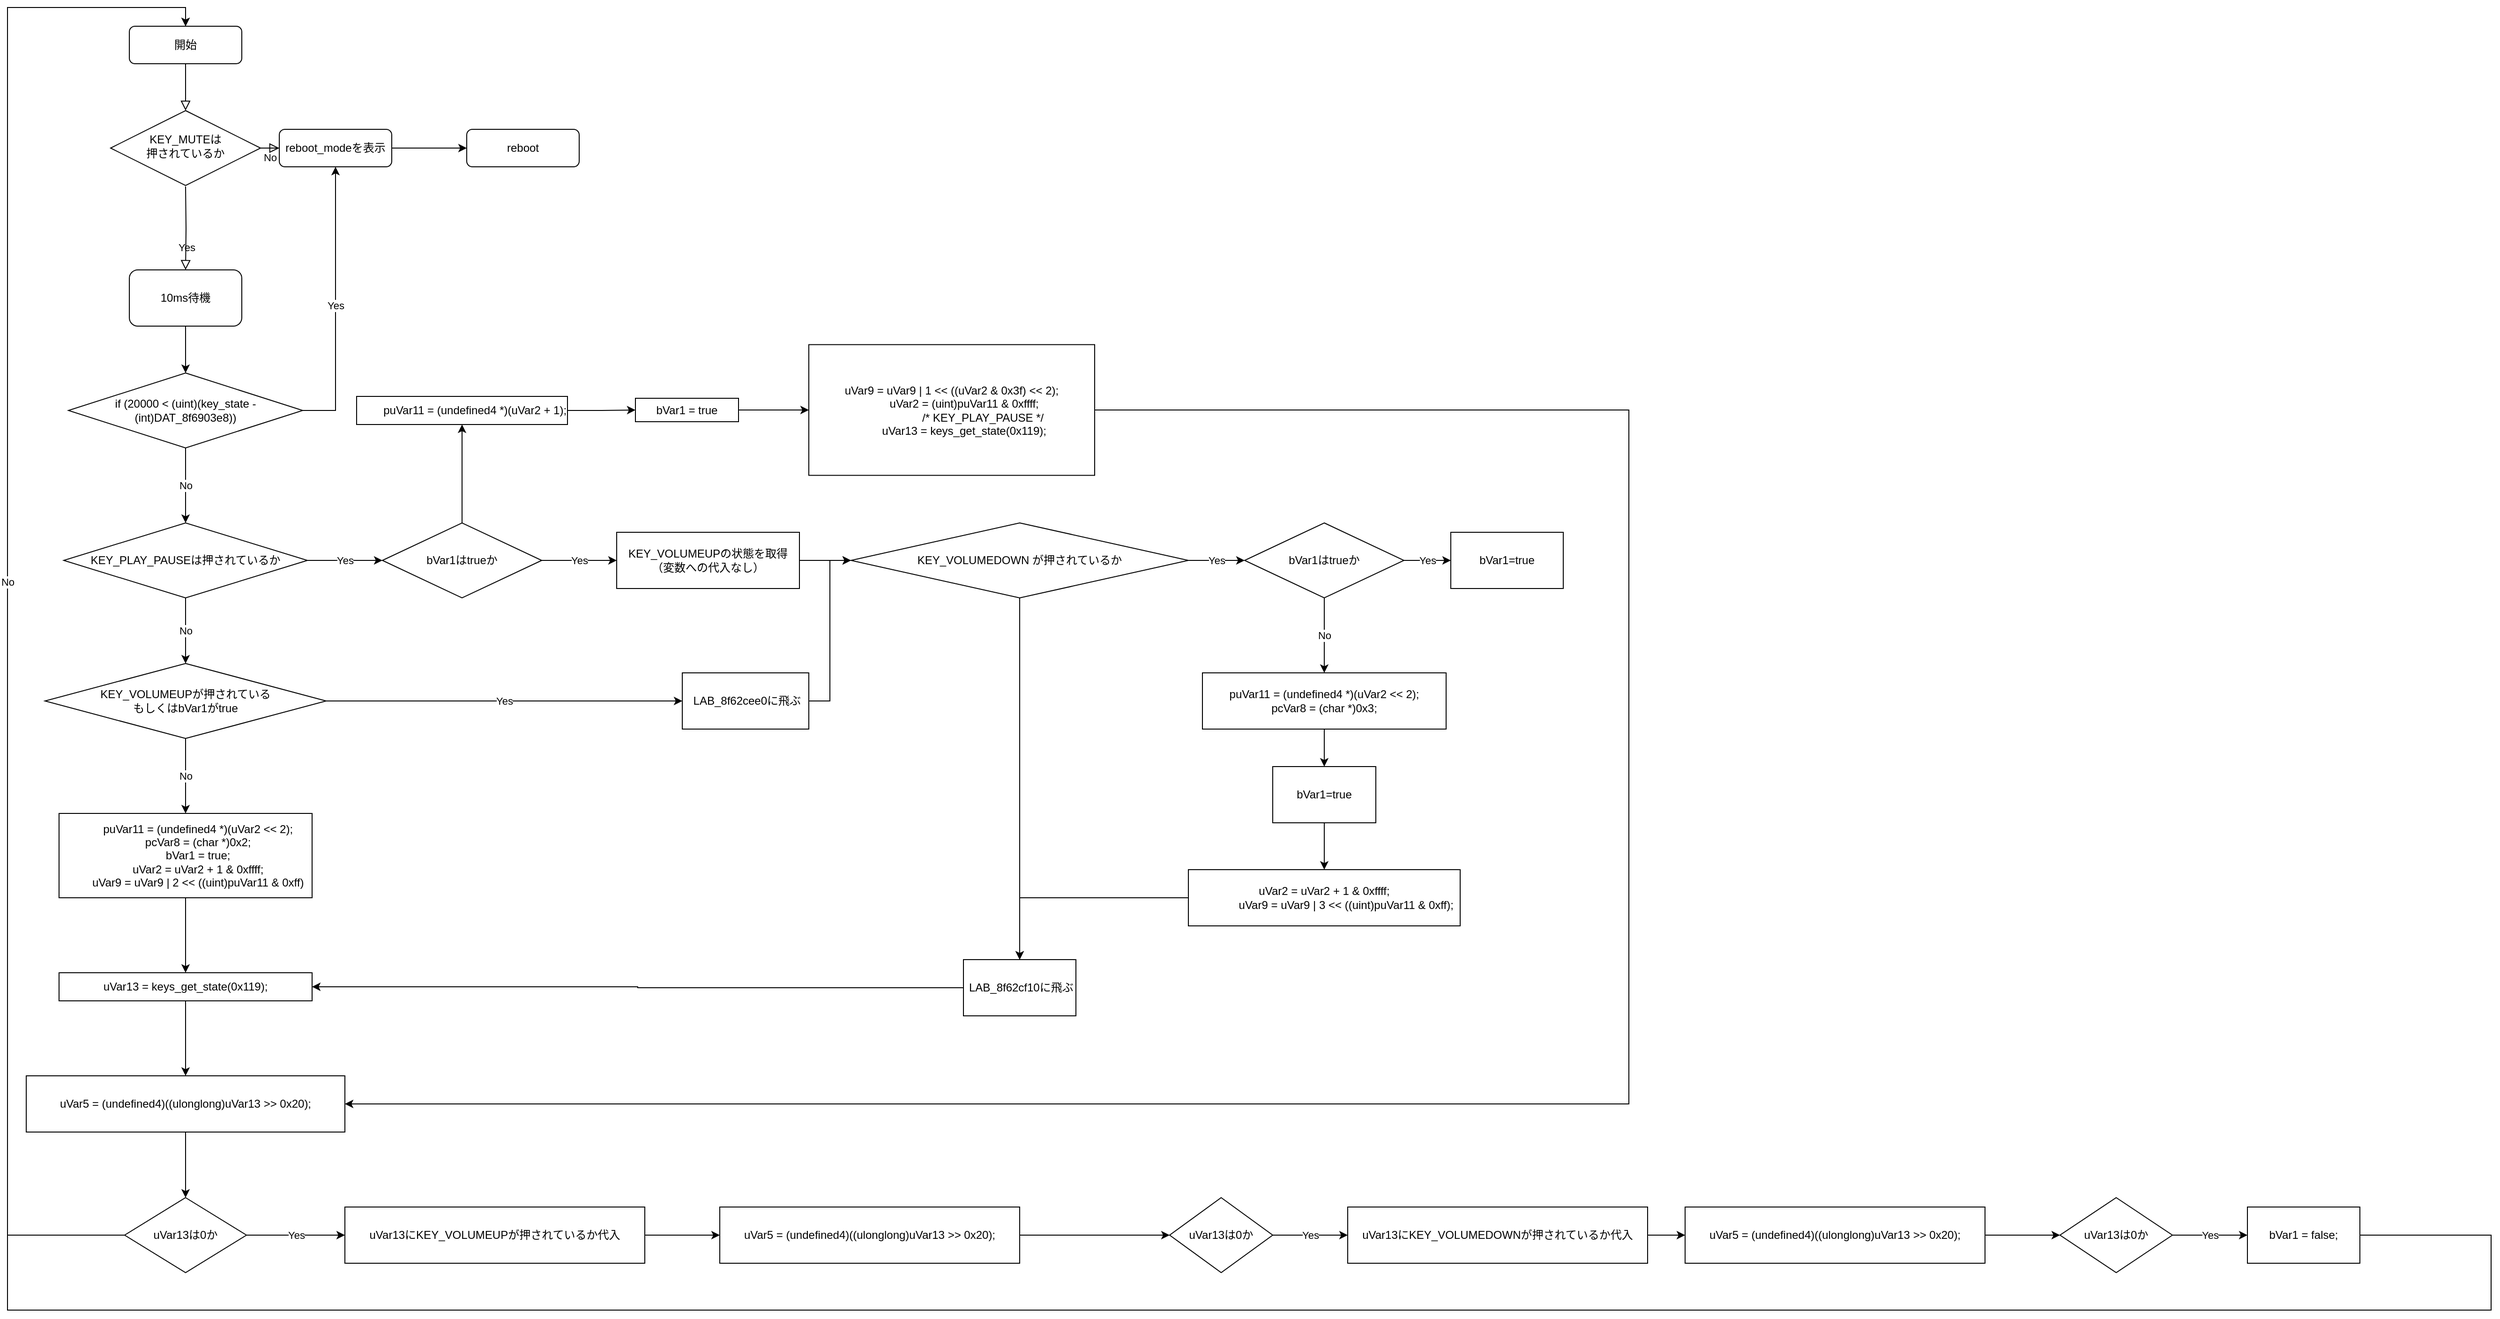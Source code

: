 <mxfile version="22.0.4" type="github">
  <diagram id="C5RBs43oDa-KdzZeNtuy" name="Page-1">
    <mxGraphModel dx="756" dy="465" grid="1" gridSize="10" guides="1" tooltips="1" connect="1" arrows="1" fold="1" page="1" pageScale="1" pageWidth="827" pageHeight="1169" math="0" shadow="0">
      <root>
        <mxCell id="WIyWlLk6GJQsqaUBKTNV-0" />
        <mxCell id="WIyWlLk6GJQsqaUBKTNV-1" parent="WIyWlLk6GJQsqaUBKTNV-0" />
        <mxCell id="WIyWlLk6GJQsqaUBKTNV-2" value="" style="rounded=0;html=1;jettySize=auto;orthogonalLoop=1;fontSize=11;endArrow=block;endFill=0;endSize=8;strokeWidth=1;shadow=0;labelBackgroundColor=none;edgeStyle=orthogonalEdgeStyle;" parent="WIyWlLk6GJQsqaUBKTNV-1" source="WIyWlLk6GJQsqaUBKTNV-3" target="WIyWlLk6GJQsqaUBKTNV-6" edge="1">
          <mxGeometry relative="1" as="geometry" />
        </mxCell>
        <mxCell id="WIyWlLk6GJQsqaUBKTNV-3" value="開始" style="rounded=1;whiteSpace=wrap;html=1;fontSize=12;glass=0;strokeWidth=1;shadow=0;" parent="WIyWlLk6GJQsqaUBKTNV-1" vertex="1">
          <mxGeometry x="160" y="80" width="120" height="40" as="geometry" />
        </mxCell>
        <mxCell id="WIyWlLk6GJQsqaUBKTNV-4" value="Yes" style="rounded=0;html=1;jettySize=auto;orthogonalLoop=1;fontSize=11;endArrow=block;endFill=0;endSize=8;strokeWidth=1;shadow=0;labelBackgroundColor=none;edgeStyle=orthogonalEdgeStyle;entryX=0.5;entryY=0;entryDx=0;entryDy=0;" parent="WIyWlLk6GJQsqaUBKTNV-1" edge="1" target="mHrnO-NyLw_LbCR-K3jb-0">
          <mxGeometry y="20" relative="1" as="geometry">
            <mxPoint as="offset" />
            <mxPoint x="220" y="251" as="sourcePoint" />
            <mxPoint x="220" y="360" as="targetPoint" />
          </mxGeometry>
        </mxCell>
        <mxCell id="WIyWlLk6GJQsqaUBKTNV-5" value="No" style="edgeStyle=orthogonalEdgeStyle;rounded=0;html=1;jettySize=auto;orthogonalLoop=1;fontSize=11;endArrow=block;endFill=0;endSize=8;strokeWidth=1;shadow=0;labelBackgroundColor=none;" parent="WIyWlLk6GJQsqaUBKTNV-1" source="WIyWlLk6GJQsqaUBKTNV-6" target="WIyWlLk6GJQsqaUBKTNV-7" edge="1">
          <mxGeometry y="10" relative="1" as="geometry">
            <mxPoint as="offset" />
          </mxGeometry>
        </mxCell>
        <mxCell id="XzkZrGU55AZtiZEeNPH7-4" style="edgeStyle=orthogonalEdgeStyle;rounded=0;orthogonalLoop=1;jettySize=auto;html=1;exitX=1;exitY=0.5;exitDx=0;exitDy=0;" parent="WIyWlLk6GJQsqaUBKTNV-1" source="WIyWlLk6GJQsqaUBKTNV-6" edge="1">
          <mxGeometry relative="1" as="geometry">
            <mxPoint x="280" y="220" as="targetPoint" />
          </mxGeometry>
        </mxCell>
        <mxCell id="WIyWlLk6GJQsqaUBKTNV-6" value="KEY_MUTEは&lt;br&gt;押されているか" style="rhombus;whiteSpace=wrap;html=1;shadow=0;fontFamily=Helvetica;fontSize=12;align=center;strokeWidth=1;spacing=6;spacingTop=-4;" parent="WIyWlLk6GJQsqaUBKTNV-1" vertex="1">
          <mxGeometry x="140" y="170" width="160" height="80" as="geometry" />
        </mxCell>
        <mxCell id="XzkZrGU55AZtiZEeNPH7-3" value="" style="edgeStyle=orthogonalEdgeStyle;rounded=0;orthogonalLoop=1;jettySize=auto;html=1;" parent="WIyWlLk6GJQsqaUBKTNV-1" source="WIyWlLk6GJQsqaUBKTNV-7" target="XzkZrGU55AZtiZEeNPH7-2" edge="1">
          <mxGeometry relative="1" as="geometry" />
        </mxCell>
        <mxCell id="WIyWlLk6GJQsqaUBKTNV-7" value="reboot_modeを表示" style="rounded=1;whiteSpace=wrap;html=1;fontSize=12;glass=0;strokeWidth=1;shadow=0;" parent="WIyWlLk6GJQsqaUBKTNV-1" vertex="1">
          <mxGeometry x="320" y="190" width="120" height="40" as="geometry" />
        </mxCell>
        <mxCell id="XzkZrGU55AZtiZEeNPH7-2" value="reboot" style="rounded=1;whiteSpace=wrap;html=1;fontSize=12;glass=0;strokeWidth=1;shadow=0;" parent="WIyWlLk6GJQsqaUBKTNV-1" vertex="1">
          <mxGeometry x="520" y="190" width="120" height="40" as="geometry" />
        </mxCell>
        <mxCell id="mHrnO-NyLw_LbCR-K3jb-9" value="" style="edgeStyle=orthogonalEdgeStyle;rounded=0;orthogonalLoop=1;jettySize=auto;html=1;" edge="1" parent="WIyWlLk6GJQsqaUBKTNV-1" source="mHrnO-NyLw_LbCR-K3jb-0" target="mHrnO-NyLw_LbCR-K3jb-8">
          <mxGeometry relative="1" as="geometry" />
        </mxCell>
        <mxCell id="mHrnO-NyLw_LbCR-K3jb-0" value="10ms待機" style="rounded=1;whiteSpace=wrap;html=1;" vertex="1" parent="WIyWlLk6GJQsqaUBKTNV-1">
          <mxGeometry x="160" y="340" width="120" height="60" as="geometry" />
        </mxCell>
        <mxCell id="mHrnO-NyLw_LbCR-K3jb-13" value="No" style="edgeStyle=orthogonalEdgeStyle;rounded=0;orthogonalLoop=1;jettySize=auto;html=1;entryX=0;entryY=0.5;entryDx=0;entryDy=0;" edge="1" parent="WIyWlLk6GJQsqaUBKTNV-1" source="mHrnO-NyLw_LbCR-K3jb-8" target="mHrnO-NyLw_LbCR-K3jb-15">
          <mxGeometry relative="1" as="geometry">
            <mxPoint x="220" y="600" as="targetPoint" />
          </mxGeometry>
        </mxCell>
        <mxCell id="mHrnO-NyLw_LbCR-K3jb-14" value="Yes" style="edgeStyle=orthogonalEdgeStyle;rounded=0;orthogonalLoop=1;jettySize=auto;html=1;exitX=1;exitY=0.5;exitDx=0;exitDy=0;entryX=0.5;entryY=1;entryDx=0;entryDy=0;" edge="1" parent="WIyWlLk6GJQsqaUBKTNV-1" source="mHrnO-NyLw_LbCR-K3jb-8" target="WIyWlLk6GJQsqaUBKTNV-7">
          <mxGeometry relative="1" as="geometry" />
        </mxCell>
        <mxCell id="mHrnO-NyLw_LbCR-K3jb-8" value="if (20000 &amp;lt; (uint)(key_state - (int)DAT_8f6903e8))" style="rhombus;whiteSpace=wrap;html=1;" vertex="1" parent="WIyWlLk6GJQsqaUBKTNV-1">
          <mxGeometry x="95" y="450" width="250" height="80" as="geometry" />
        </mxCell>
        <mxCell id="mHrnO-NyLw_LbCR-K3jb-17" value="No" style="edgeStyle=orthogonalEdgeStyle;rounded=0;orthogonalLoop=1;jettySize=auto;html=1;" edge="1" parent="WIyWlLk6GJQsqaUBKTNV-1" source="mHrnO-NyLw_LbCR-K3jb-15" target="mHrnO-NyLw_LbCR-K3jb-16">
          <mxGeometry relative="1" as="geometry" />
        </mxCell>
        <mxCell id="mHrnO-NyLw_LbCR-K3jb-25" value="Yes" style="edgeStyle=orthogonalEdgeStyle;rounded=0;orthogonalLoop=1;jettySize=auto;html=1;" edge="1" parent="WIyWlLk6GJQsqaUBKTNV-1" source="mHrnO-NyLw_LbCR-K3jb-15" target="mHrnO-NyLw_LbCR-K3jb-24">
          <mxGeometry relative="1" as="geometry" />
        </mxCell>
        <mxCell id="mHrnO-NyLw_LbCR-K3jb-15" value="KEY_PLAY_PAUSEは押されているか" style="rhombus;whiteSpace=wrap;html=1;direction=south;" vertex="1" parent="WIyWlLk6GJQsqaUBKTNV-1">
          <mxGeometry x="90" y="610" width="260" height="80" as="geometry" />
        </mxCell>
        <mxCell id="mHrnO-NyLw_LbCR-K3jb-19" value="No" style="edgeStyle=orthogonalEdgeStyle;rounded=0;orthogonalLoop=1;jettySize=auto;html=1;" edge="1" parent="WIyWlLk6GJQsqaUBKTNV-1" source="mHrnO-NyLw_LbCR-K3jb-16" target="mHrnO-NyLw_LbCR-K3jb-18">
          <mxGeometry relative="1" as="geometry" />
        </mxCell>
        <mxCell id="mHrnO-NyLw_LbCR-K3jb-21" value="Yes" style="edgeStyle=orthogonalEdgeStyle;rounded=0;orthogonalLoop=1;jettySize=auto;html=1;" edge="1" parent="WIyWlLk6GJQsqaUBKTNV-1" source="mHrnO-NyLw_LbCR-K3jb-16" target="mHrnO-NyLw_LbCR-K3jb-20">
          <mxGeometry relative="1" as="geometry" />
        </mxCell>
        <mxCell id="mHrnO-NyLw_LbCR-K3jb-16" value="KEY_VOLUMEUPが押されている&lt;br&gt;もしくはbVar1がtrue" style="rhombus;whiteSpace=wrap;html=1;" vertex="1" parent="WIyWlLk6GJQsqaUBKTNV-1">
          <mxGeometry x="70" y="760" width="300" height="80" as="geometry" />
        </mxCell>
        <mxCell id="mHrnO-NyLw_LbCR-K3jb-23" value="" style="edgeStyle=orthogonalEdgeStyle;rounded=0;orthogonalLoop=1;jettySize=auto;html=1;" edge="1" parent="WIyWlLk6GJQsqaUBKTNV-1" source="mHrnO-NyLw_LbCR-K3jb-18" target="mHrnO-NyLw_LbCR-K3jb-22">
          <mxGeometry relative="1" as="geometry" />
        </mxCell>
        <mxCell id="mHrnO-NyLw_LbCR-K3jb-18" value="&lt;div&gt;&amp;nbsp; &amp;nbsp; &amp;nbsp; &amp;nbsp; puVar11 = (undefined4 *)(uVar2 &amp;lt;&amp;lt; 2);&lt;/div&gt;&lt;div&gt;&amp;nbsp; &amp;nbsp; &amp;nbsp; &amp;nbsp; pcVar8 = (char *)0x2;&lt;/div&gt;&lt;div&gt;&amp;nbsp; &amp;nbsp; &amp;nbsp; &amp;nbsp; bVar1 = true;&lt;/div&gt;&lt;div&gt;&amp;nbsp; &amp;nbsp; &amp;nbsp; &amp;nbsp; uVar2 = uVar2 + 1 &amp;amp; 0xffff;&lt;/div&gt;&lt;div&gt;&amp;nbsp; &amp;nbsp; &amp;nbsp; &amp;nbsp; uVar9 = uVar9 | 2 &amp;lt;&amp;lt; ((uint)puVar11 &amp;amp; 0xff)&lt;/div&gt;" style="whiteSpace=wrap;html=1;" vertex="1" parent="WIyWlLk6GJQsqaUBKTNV-1">
          <mxGeometry x="85" y="920" width="270" height="90" as="geometry" />
        </mxCell>
        <mxCell id="mHrnO-NyLw_LbCR-K3jb-45" style="edgeStyle=orthogonalEdgeStyle;rounded=0;orthogonalLoop=1;jettySize=auto;html=1;entryX=0;entryY=0.5;entryDx=0;entryDy=0;" edge="1" parent="WIyWlLk6GJQsqaUBKTNV-1" source="mHrnO-NyLw_LbCR-K3jb-20" target="mHrnO-NyLw_LbCR-K3jb-28">
          <mxGeometry relative="1" as="geometry" />
        </mxCell>
        <mxCell id="mHrnO-NyLw_LbCR-K3jb-20" value="&amp;nbsp;LAB_8f62cee0に飛ぶ" style="whiteSpace=wrap;html=1;" vertex="1" parent="WIyWlLk6GJQsqaUBKTNV-1">
          <mxGeometry x="750" y="770" width="135" height="60" as="geometry" />
        </mxCell>
        <mxCell id="mHrnO-NyLw_LbCR-K3jb-62" value="" style="edgeStyle=orthogonalEdgeStyle;rounded=0;orthogonalLoop=1;jettySize=auto;html=1;" edge="1" parent="WIyWlLk6GJQsqaUBKTNV-1" source="mHrnO-NyLw_LbCR-K3jb-22" target="mHrnO-NyLw_LbCR-K3jb-61">
          <mxGeometry relative="1" as="geometry" />
        </mxCell>
        <mxCell id="mHrnO-NyLw_LbCR-K3jb-22" value="uVar13 = keys_get_state(0x119);" style="whiteSpace=wrap;html=1;" vertex="1" parent="WIyWlLk6GJQsqaUBKTNV-1">
          <mxGeometry x="85" y="1090" width="270" height="30" as="geometry" />
        </mxCell>
        <mxCell id="mHrnO-NyLw_LbCR-K3jb-27" value="Yes" style="edgeStyle=orthogonalEdgeStyle;rounded=0;orthogonalLoop=1;jettySize=auto;html=1;" edge="1" parent="WIyWlLk6GJQsqaUBKTNV-1" source="mHrnO-NyLw_LbCR-K3jb-24" target="mHrnO-NyLw_LbCR-K3jb-26">
          <mxGeometry relative="1" as="geometry" />
        </mxCell>
        <mxCell id="mHrnO-NyLw_LbCR-K3jb-55" value="" style="edgeStyle=orthogonalEdgeStyle;rounded=0;orthogonalLoop=1;jettySize=auto;html=1;" edge="1" parent="WIyWlLk6GJQsqaUBKTNV-1" source="mHrnO-NyLw_LbCR-K3jb-24" target="mHrnO-NyLw_LbCR-K3jb-54">
          <mxGeometry relative="1" as="geometry" />
        </mxCell>
        <mxCell id="mHrnO-NyLw_LbCR-K3jb-24" value="bVar1はtrueか" style="rhombus;whiteSpace=wrap;html=1;direction=south;" vertex="1" parent="WIyWlLk6GJQsqaUBKTNV-1">
          <mxGeometry x="430" y="610" width="170" height="80" as="geometry" />
        </mxCell>
        <mxCell id="mHrnO-NyLw_LbCR-K3jb-29" value="" style="edgeStyle=orthogonalEdgeStyle;rounded=0;orthogonalLoop=1;jettySize=auto;html=1;" edge="1" parent="WIyWlLk6GJQsqaUBKTNV-1" source="mHrnO-NyLw_LbCR-K3jb-26" target="mHrnO-NyLw_LbCR-K3jb-28">
          <mxGeometry relative="1" as="geometry" />
        </mxCell>
        <mxCell id="mHrnO-NyLw_LbCR-K3jb-26" value="KEY_VOLUMEUPの状態を取得&lt;br&gt;（変数への代入なし）" style="whiteSpace=wrap;html=1;" vertex="1" parent="WIyWlLk6GJQsqaUBKTNV-1">
          <mxGeometry x="680" y="620" width="195" height="60" as="geometry" />
        </mxCell>
        <mxCell id="mHrnO-NyLw_LbCR-K3jb-31" value="Yes&lt;br&gt;" style="edgeStyle=orthogonalEdgeStyle;rounded=0;orthogonalLoop=1;jettySize=auto;html=1;" edge="1" parent="WIyWlLk6GJQsqaUBKTNV-1" source="mHrnO-NyLw_LbCR-K3jb-28" target="mHrnO-NyLw_LbCR-K3jb-30">
          <mxGeometry relative="1" as="geometry" />
        </mxCell>
        <mxCell id="mHrnO-NyLw_LbCR-K3jb-51" style="edgeStyle=orthogonalEdgeStyle;rounded=0;orthogonalLoop=1;jettySize=auto;html=1;entryX=0.5;entryY=0;entryDx=0;entryDy=0;" edge="1" parent="WIyWlLk6GJQsqaUBKTNV-1" source="mHrnO-NyLw_LbCR-K3jb-28" target="mHrnO-NyLw_LbCR-K3jb-40">
          <mxGeometry relative="1" as="geometry" />
        </mxCell>
        <mxCell id="mHrnO-NyLw_LbCR-K3jb-28" value="KEY_VOLUMEDOWN が押されているか" style="rhombus;whiteSpace=wrap;html=1;" vertex="1" parent="WIyWlLk6GJQsqaUBKTNV-1">
          <mxGeometry x="930" y="610" width="360" height="80" as="geometry" />
        </mxCell>
        <mxCell id="mHrnO-NyLw_LbCR-K3jb-33" value="Yes" style="edgeStyle=orthogonalEdgeStyle;rounded=0;orthogonalLoop=1;jettySize=auto;html=1;" edge="1" parent="WIyWlLk6GJQsqaUBKTNV-1" source="mHrnO-NyLw_LbCR-K3jb-30" target="mHrnO-NyLw_LbCR-K3jb-32">
          <mxGeometry relative="1" as="geometry" />
        </mxCell>
        <mxCell id="mHrnO-NyLw_LbCR-K3jb-35" value="No" style="edgeStyle=orthogonalEdgeStyle;rounded=0;orthogonalLoop=1;jettySize=auto;html=1;" edge="1" parent="WIyWlLk6GJQsqaUBKTNV-1" source="mHrnO-NyLw_LbCR-K3jb-30" target="mHrnO-NyLw_LbCR-K3jb-34">
          <mxGeometry relative="1" as="geometry" />
        </mxCell>
        <mxCell id="mHrnO-NyLw_LbCR-K3jb-30" value="bVar1はtrueか" style="rhombus;whiteSpace=wrap;html=1;" vertex="1" parent="WIyWlLk6GJQsqaUBKTNV-1">
          <mxGeometry x="1350" y="610" width="170" height="80" as="geometry" />
        </mxCell>
        <mxCell id="mHrnO-NyLw_LbCR-K3jb-32" value="bVar1=true" style="whiteSpace=wrap;html=1;" vertex="1" parent="WIyWlLk6GJQsqaUBKTNV-1">
          <mxGeometry x="1570" y="620" width="120" height="60" as="geometry" />
        </mxCell>
        <mxCell id="mHrnO-NyLw_LbCR-K3jb-37" value="" style="edgeStyle=orthogonalEdgeStyle;rounded=0;orthogonalLoop=1;jettySize=auto;html=1;" edge="1" parent="WIyWlLk6GJQsqaUBKTNV-1" source="mHrnO-NyLw_LbCR-K3jb-34" target="mHrnO-NyLw_LbCR-K3jb-36">
          <mxGeometry relative="1" as="geometry" />
        </mxCell>
        <mxCell id="mHrnO-NyLw_LbCR-K3jb-34" value="&lt;div&gt;puVar11 = (undefined4 *)(uVar2 &amp;lt;&amp;lt; 2);&lt;/div&gt;&lt;div&gt;pcVar8 = (char *)0x3;&lt;/div&gt;" style="whiteSpace=wrap;html=1;" vertex="1" parent="WIyWlLk6GJQsqaUBKTNV-1">
          <mxGeometry x="1305" y="770" width="260" height="60" as="geometry" />
        </mxCell>
        <mxCell id="mHrnO-NyLw_LbCR-K3jb-39" value="" style="edgeStyle=orthogonalEdgeStyle;rounded=0;orthogonalLoop=1;jettySize=auto;html=1;" edge="1" parent="WIyWlLk6GJQsqaUBKTNV-1" source="mHrnO-NyLw_LbCR-K3jb-36" target="mHrnO-NyLw_LbCR-K3jb-38">
          <mxGeometry relative="1" as="geometry" />
        </mxCell>
        <mxCell id="mHrnO-NyLw_LbCR-K3jb-36" value="&lt;div&gt;bVar1=true&lt;/div&gt;" style="whiteSpace=wrap;html=1;" vertex="1" parent="WIyWlLk6GJQsqaUBKTNV-1">
          <mxGeometry x="1380" y="870" width="110" height="60" as="geometry" />
        </mxCell>
        <mxCell id="mHrnO-NyLw_LbCR-K3jb-41" value="" style="edgeStyle=orthogonalEdgeStyle;rounded=0;orthogonalLoop=1;jettySize=auto;html=1;" edge="1" parent="WIyWlLk6GJQsqaUBKTNV-1" source="mHrnO-NyLw_LbCR-K3jb-38" target="mHrnO-NyLw_LbCR-K3jb-40">
          <mxGeometry relative="1" as="geometry" />
        </mxCell>
        <mxCell id="mHrnO-NyLw_LbCR-K3jb-38" value="uVar2 = uVar2 + 1 &amp; 0xffff;&#xa;              uVar9 = uVar9 | 3 &lt;&lt; ((uint)puVar11 &amp; 0xff);" style="whiteSpace=wrap;html=1;" vertex="1" parent="WIyWlLk6GJQsqaUBKTNV-1">
          <mxGeometry x="1290" y="980" width="290" height="60" as="geometry" />
        </mxCell>
        <mxCell id="mHrnO-NyLw_LbCR-K3jb-42" style="edgeStyle=orthogonalEdgeStyle;rounded=0;orthogonalLoop=1;jettySize=auto;html=1;exitX=0;exitY=0.5;exitDx=0;exitDy=0;entryX=1;entryY=0.5;entryDx=0;entryDy=0;" edge="1" parent="WIyWlLk6GJQsqaUBKTNV-1" source="mHrnO-NyLw_LbCR-K3jb-40" target="mHrnO-NyLw_LbCR-K3jb-22">
          <mxGeometry relative="1" as="geometry" />
        </mxCell>
        <mxCell id="mHrnO-NyLw_LbCR-K3jb-40" value="&amp;nbsp;LAB_8f62cf10に飛ぶ" style="whiteSpace=wrap;html=1;" vertex="1" parent="WIyWlLk6GJQsqaUBKTNV-1">
          <mxGeometry x="1050" y="1076" width="120" height="60" as="geometry" />
        </mxCell>
        <mxCell id="mHrnO-NyLw_LbCR-K3jb-57" value="" style="edgeStyle=orthogonalEdgeStyle;rounded=0;orthogonalLoop=1;jettySize=auto;html=1;" edge="1" parent="WIyWlLk6GJQsqaUBKTNV-1" source="mHrnO-NyLw_LbCR-K3jb-54" target="mHrnO-NyLw_LbCR-K3jb-56">
          <mxGeometry relative="1" as="geometry" />
        </mxCell>
        <mxCell id="mHrnO-NyLw_LbCR-K3jb-54" value="&lt;div&gt;&amp;nbsp; &amp;nbsp; &amp;nbsp; &amp;nbsp; puVar11 = (undefined4 *)(uVar2 + 1);&lt;/div&gt;" style="whiteSpace=wrap;html=1;" vertex="1" parent="WIyWlLk6GJQsqaUBKTNV-1">
          <mxGeometry x="402.5" y="475" width="225" height="30" as="geometry" />
        </mxCell>
        <mxCell id="mHrnO-NyLw_LbCR-K3jb-59" value="" style="edgeStyle=orthogonalEdgeStyle;rounded=0;orthogonalLoop=1;jettySize=auto;html=1;" edge="1" parent="WIyWlLk6GJQsqaUBKTNV-1" source="mHrnO-NyLw_LbCR-K3jb-56" target="mHrnO-NyLw_LbCR-K3jb-58">
          <mxGeometry relative="1" as="geometry" />
        </mxCell>
        <mxCell id="mHrnO-NyLw_LbCR-K3jb-56" value="&lt;span style=&quot;background-color: initial;&quot;&gt;bVar1 = true&lt;/span&gt;" style="whiteSpace=wrap;html=1;" vertex="1" parent="WIyWlLk6GJQsqaUBKTNV-1">
          <mxGeometry x="700" y="477" width="110" height="25" as="geometry" />
        </mxCell>
        <mxCell id="mHrnO-NyLw_LbCR-K3jb-63" style="edgeStyle=elbowEdgeStyle;rounded=0;orthogonalLoop=1;jettySize=auto;html=1;entryX=1;entryY=0.5;entryDx=0;entryDy=0;" edge="1" parent="WIyWlLk6GJQsqaUBKTNV-1" source="mHrnO-NyLw_LbCR-K3jb-58" target="mHrnO-NyLw_LbCR-K3jb-61">
          <mxGeometry relative="1" as="geometry">
            <mxPoint x="1770" y="1950" as="targetPoint" />
            <Array as="points">
              <mxPoint x="1760" y="1170" />
            </Array>
          </mxGeometry>
        </mxCell>
        <mxCell id="mHrnO-NyLw_LbCR-K3jb-58" value="&lt;div style=&quot;border-color: var(--border-color);&quot;&gt;uVar9 = uVar9 | 1 &amp;lt;&amp;lt; ((uVar2 &amp;amp; 0x3f) &amp;lt;&amp;lt; 2);&lt;/div&gt;&lt;div style=&quot;border-color: var(--border-color);&quot;&gt;&amp;nbsp; &amp;nbsp; &amp;nbsp; &amp;nbsp; uVar2 = (uint)puVar11 &amp;amp; 0xffff;&lt;/div&gt;&lt;div style=&quot;border-color: var(--border-color);&quot;&gt;&amp;nbsp; &amp;nbsp; &amp;nbsp; &amp;nbsp; &amp;nbsp; &amp;nbsp; &amp;nbsp; &amp;nbsp; &amp;nbsp; &amp;nbsp; /* KEY_PLAY_PAUSE */&lt;/div&gt;&lt;div style=&quot;border-color: var(--border-color);&quot;&gt;&amp;nbsp; &amp;nbsp; &amp;nbsp; &amp;nbsp; uVar13 = keys_get_state(0x119);&lt;/div&gt;" style="whiteSpace=wrap;html=1;" vertex="1" parent="WIyWlLk6GJQsqaUBKTNV-1">
          <mxGeometry x="885" y="419.75" width="305" height="139.5" as="geometry" />
        </mxCell>
        <mxCell id="mHrnO-NyLw_LbCR-K3jb-69" value="" style="edgeStyle=orthogonalEdgeStyle;rounded=0;orthogonalLoop=1;jettySize=auto;html=1;" edge="1" parent="WIyWlLk6GJQsqaUBKTNV-1" source="mHrnO-NyLw_LbCR-K3jb-61" target="mHrnO-NyLw_LbCR-K3jb-68">
          <mxGeometry relative="1" as="geometry" />
        </mxCell>
        <mxCell id="mHrnO-NyLw_LbCR-K3jb-61" value="uVar5 = (undefined4)((ulonglong)uVar13 &amp;gt;&amp;gt; 0x20);" style="whiteSpace=wrap;html=1;" vertex="1" parent="WIyWlLk6GJQsqaUBKTNV-1">
          <mxGeometry x="50" y="1200" width="340" height="60" as="geometry" />
        </mxCell>
        <mxCell id="mHrnO-NyLw_LbCR-K3jb-71" value="Yes" style="edgeStyle=orthogonalEdgeStyle;rounded=0;orthogonalLoop=1;jettySize=auto;html=1;" edge="1" parent="WIyWlLk6GJQsqaUBKTNV-1" source="mHrnO-NyLw_LbCR-K3jb-68" target="mHrnO-NyLw_LbCR-K3jb-70">
          <mxGeometry relative="1" as="geometry" />
        </mxCell>
        <mxCell id="mHrnO-NyLw_LbCR-K3jb-68" value="uVar13は0か" style="rhombus;whiteSpace=wrap;html=1;" vertex="1" parent="WIyWlLk6GJQsqaUBKTNV-1">
          <mxGeometry x="155" y="1330" width="130" height="80" as="geometry" />
        </mxCell>
        <mxCell id="mHrnO-NyLw_LbCR-K3jb-73" value="" style="edgeStyle=orthogonalEdgeStyle;rounded=0;orthogonalLoop=1;jettySize=auto;html=1;" edge="1" parent="WIyWlLk6GJQsqaUBKTNV-1" source="mHrnO-NyLw_LbCR-K3jb-70" target="mHrnO-NyLw_LbCR-K3jb-72">
          <mxGeometry relative="1" as="geometry" />
        </mxCell>
        <mxCell id="mHrnO-NyLw_LbCR-K3jb-70" value="&lt;div&gt;&lt;span style=&quot;background-color: initial;&quot;&gt;uVar13にKEY_VOLUMEUPが押されているか代入&lt;/span&gt;&lt;br&gt;&lt;/div&gt;" style="whiteSpace=wrap;html=1;" vertex="1" parent="WIyWlLk6GJQsqaUBKTNV-1">
          <mxGeometry x="390" y="1340" width="320" height="60" as="geometry" />
        </mxCell>
        <mxCell id="mHrnO-NyLw_LbCR-K3jb-75" value="" style="edgeStyle=orthogonalEdgeStyle;rounded=0;orthogonalLoop=1;jettySize=auto;html=1;" edge="1" parent="WIyWlLk6GJQsqaUBKTNV-1" source="mHrnO-NyLw_LbCR-K3jb-72" target="mHrnO-NyLw_LbCR-K3jb-74">
          <mxGeometry relative="1" as="geometry" />
        </mxCell>
        <mxCell id="mHrnO-NyLw_LbCR-K3jb-72" value="&lt;div&gt;uVar5 = (undefined4)((ulonglong)uVar13 &amp;gt;&amp;gt; 0x20);&lt;br&gt;&lt;/div&gt;" style="whiteSpace=wrap;html=1;" vertex="1" parent="WIyWlLk6GJQsqaUBKTNV-1">
          <mxGeometry x="790" y="1340" width="320" height="60" as="geometry" />
        </mxCell>
        <mxCell id="mHrnO-NyLw_LbCR-K3jb-77" value="Yes" style="edgeStyle=orthogonalEdgeStyle;rounded=0;orthogonalLoop=1;jettySize=auto;html=1;exitX=1;exitY=0.5;exitDx=0;exitDy=0;entryX=0;entryY=0.5;entryDx=0;entryDy=0;" edge="1" parent="WIyWlLk6GJQsqaUBKTNV-1" source="mHrnO-NyLw_LbCR-K3jb-74" target="mHrnO-NyLw_LbCR-K3jb-76">
          <mxGeometry relative="1" as="geometry" />
        </mxCell>
        <mxCell id="mHrnO-NyLw_LbCR-K3jb-74" value="uVar13は0か" style="rhombus;whiteSpace=wrap;html=1;" vertex="1" parent="WIyWlLk6GJQsqaUBKTNV-1">
          <mxGeometry x="1270" y="1330" width="110" height="80" as="geometry" />
        </mxCell>
        <mxCell id="mHrnO-NyLw_LbCR-K3jb-79" style="edgeStyle=orthogonalEdgeStyle;rounded=0;orthogonalLoop=1;jettySize=auto;html=1;exitX=1;exitY=0.5;exitDx=0;exitDy=0;entryX=0;entryY=0.5;entryDx=0;entryDy=0;" edge="1" parent="WIyWlLk6GJQsqaUBKTNV-1" source="mHrnO-NyLw_LbCR-K3jb-76" target="mHrnO-NyLw_LbCR-K3jb-78">
          <mxGeometry relative="1" as="geometry" />
        </mxCell>
        <mxCell id="mHrnO-NyLw_LbCR-K3jb-76" value="&lt;div&gt;&lt;span style=&quot;background-color: initial;&quot;&gt;uVar13にKEY_VOLUMEDOWNが押されているか代入&lt;/span&gt;&lt;br&gt;&lt;/div&gt;" style="whiteSpace=wrap;html=1;" vertex="1" parent="WIyWlLk6GJQsqaUBKTNV-1">
          <mxGeometry x="1460" y="1340" width="320" height="60" as="geometry" />
        </mxCell>
        <mxCell id="mHrnO-NyLw_LbCR-K3jb-81" value="" style="edgeStyle=orthogonalEdgeStyle;rounded=0;orthogonalLoop=1;jettySize=auto;html=1;" edge="1" parent="WIyWlLk6GJQsqaUBKTNV-1" source="mHrnO-NyLw_LbCR-K3jb-78" target="mHrnO-NyLw_LbCR-K3jb-80">
          <mxGeometry relative="1" as="geometry" />
        </mxCell>
        <mxCell id="mHrnO-NyLw_LbCR-K3jb-78" value="&lt;div&gt;uVar5 = (undefined4)((ulonglong)uVar13 &amp;gt;&amp;gt; 0x20);&lt;br&gt;&lt;/div&gt;" style="whiteSpace=wrap;html=1;" vertex="1" parent="WIyWlLk6GJQsqaUBKTNV-1">
          <mxGeometry x="1820" y="1340" width="320" height="60" as="geometry" />
        </mxCell>
        <mxCell id="mHrnO-NyLw_LbCR-K3jb-83" value="Yes" style="edgeStyle=orthogonalEdgeStyle;rounded=0;orthogonalLoop=1;jettySize=auto;html=1;" edge="1" parent="WIyWlLk6GJQsqaUBKTNV-1" source="mHrnO-NyLw_LbCR-K3jb-80" target="mHrnO-NyLw_LbCR-K3jb-82">
          <mxGeometry relative="1" as="geometry" />
        </mxCell>
        <mxCell id="mHrnO-NyLw_LbCR-K3jb-80" value="uVar13は0か" style="rhombus;whiteSpace=wrap;html=1;" vertex="1" parent="WIyWlLk6GJQsqaUBKTNV-1">
          <mxGeometry x="2220" y="1330" width="120" height="80" as="geometry" />
        </mxCell>
        <mxCell id="mHrnO-NyLw_LbCR-K3jb-84" style="edgeStyle=orthogonalEdgeStyle;rounded=0;orthogonalLoop=1;jettySize=auto;html=1;entryX=0.5;entryY=0;entryDx=0;entryDy=0;" edge="1" parent="WIyWlLk6GJQsqaUBKTNV-1" source="mHrnO-NyLw_LbCR-K3jb-82" target="WIyWlLk6GJQsqaUBKTNV-3">
          <mxGeometry relative="1" as="geometry">
            <Array as="points">
              <mxPoint x="2680" y="1370" />
              <mxPoint x="2680" y="1450" />
              <mxPoint x="30" y="1450" />
              <mxPoint x="30" y="60" />
              <mxPoint x="220" y="60" />
            </Array>
          </mxGeometry>
        </mxCell>
        <mxCell id="mHrnO-NyLw_LbCR-K3jb-82" value="bVar1 = false;" style="whiteSpace=wrap;html=1;" vertex="1" parent="WIyWlLk6GJQsqaUBKTNV-1">
          <mxGeometry x="2420" y="1340" width="120" height="60" as="geometry" />
        </mxCell>
        <mxCell id="mHrnO-NyLw_LbCR-K3jb-89" value="No" style="edgeStyle=orthogonalEdgeStyle;rounded=0;orthogonalLoop=1;jettySize=auto;html=1;" edge="1" parent="WIyWlLk6GJQsqaUBKTNV-1" source="mHrnO-NyLw_LbCR-K3jb-68">
          <mxGeometry relative="1" as="geometry">
            <mxPoint x="220" y="80" as="targetPoint" />
            <Array as="points">
              <mxPoint x="30" y="1370" />
              <mxPoint x="30" y="60" />
              <mxPoint x="220" y="60" />
            </Array>
          </mxGeometry>
        </mxCell>
      </root>
    </mxGraphModel>
  </diagram>
</mxfile>
